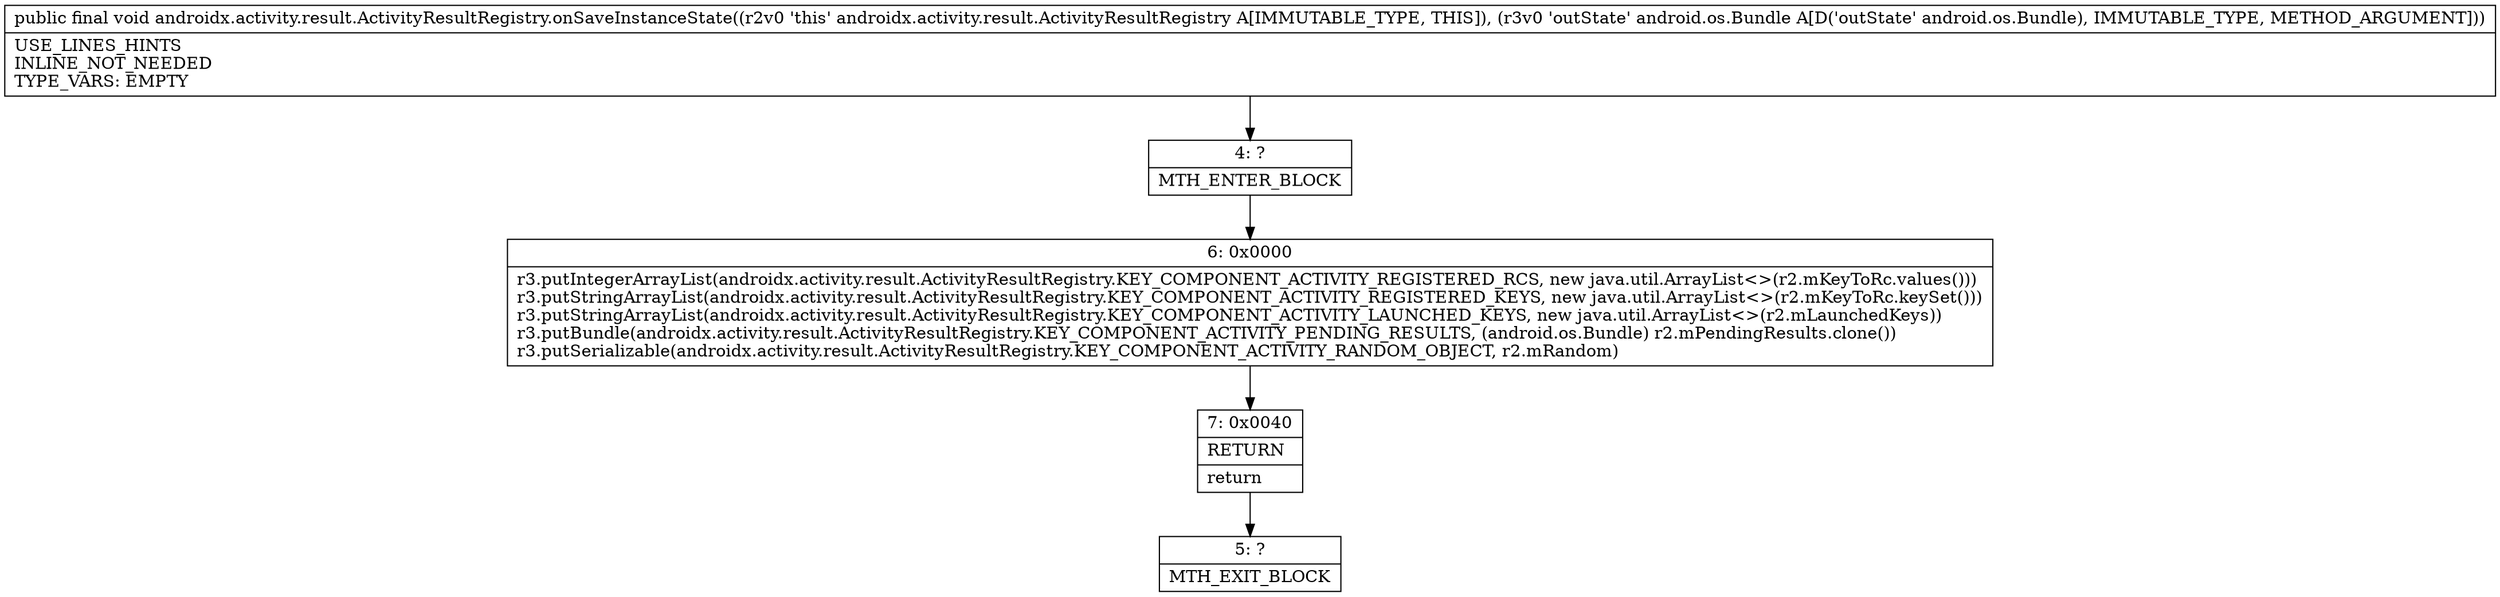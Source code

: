 digraph "CFG forandroidx.activity.result.ActivityResultRegistry.onSaveInstanceState(Landroid\/os\/Bundle;)V" {
Node_4 [shape=record,label="{4\:\ ?|MTH_ENTER_BLOCK\l}"];
Node_6 [shape=record,label="{6\:\ 0x0000|r3.putIntegerArrayList(androidx.activity.result.ActivityResultRegistry.KEY_COMPONENT_ACTIVITY_REGISTERED_RCS, new java.util.ArrayList\<\>(r2.mKeyToRc.values()))\lr3.putStringArrayList(androidx.activity.result.ActivityResultRegistry.KEY_COMPONENT_ACTIVITY_REGISTERED_KEYS, new java.util.ArrayList\<\>(r2.mKeyToRc.keySet()))\lr3.putStringArrayList(androidx.activity.result.ActivityResultRegistry.KEY_COMPONENT_ACTIVITY_LAUNCHED_KEYS, new java.util.ArrayList\<\>(r2.mLaunchedKeys))\lr3.putBundle(androidx.activity.result.ActivityResultRegistry.KEY_COMPONENT_ACTIVITY_PENDING_RESULTS, (android.os.Bundle) r2.mPendingResults.clone())\lr3.putSerializable(androidx.activity.result.ActivityResultRegistry.KEY_COMPONENT_ACTIVITY_RANDOM_OBJECT, r2.mRandom)\l}"];
Node_7 [shape=record,label="{7\:\ 0x0040|RETURN\l|return\l}"];
Node_5 [shape=record,label="{5\:\ ?|MTH_EXIT_BLOCK\l}"];
MethodNode[shape=record,label="{public final void androidx.activity.result.ActivityResultRegistry.onSaveInstanceState((r2v0 'this' androidx.activity.result.ActivityResultRegistry A[IMMUTABLE_TYPE, THIS]), (r3v0 'outState' android.os.Bundle A[D('outState' android.os.Bundle), IMMUTABLE_TYPE, METHOD_ARGUMENT]))  | USE_LINES_HINTS\lINLINE_NOT_NEEDED\lTYPE_VARS: EMPTY\l}"];
MethodNode -> Node_4;Node_4 -> Node_6;
Node_6 -> Node_7;
Node_7 -> Node_5;
}

